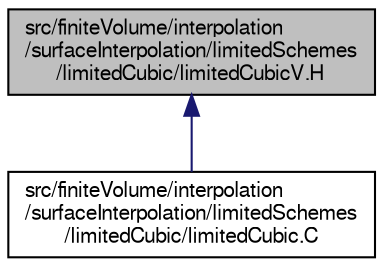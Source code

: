 digraph "src/finiteVolume/interpolation/surfaceInterpolation/limitedSchemes/limitedCubic/limitedCubicV.H"
{
  bgcolor="transparent";
  edge [fontname="FreeSans",fontsize="10",labelfontname="FreeSans",labelfontsize="10"];
  node [fontname="FreeSans",fontsize="10",shape=record];
  Node46 [label="src/finiteVolume/interpolation\l/surfaceInterpolation/limitedSchemes\l/limitedCubic/limitedCubicV.H",height=0.2,width=0.4,color="black", fillcolor="grey75", style="filled", fontcolor="black"];
  Node46 -> Node47 [dir="back",color="midnightblue",fontsize="10",style="solid",fontname="FreeSans"];
  Node47 [label="src/finiteVolume/interpolation\l/surfaceInterpolation/limitedSchemes\l/limitedCubic/limitedCubic.C",height=0.2,width=0.4,color="black",URL="$a03920.html"];
}
